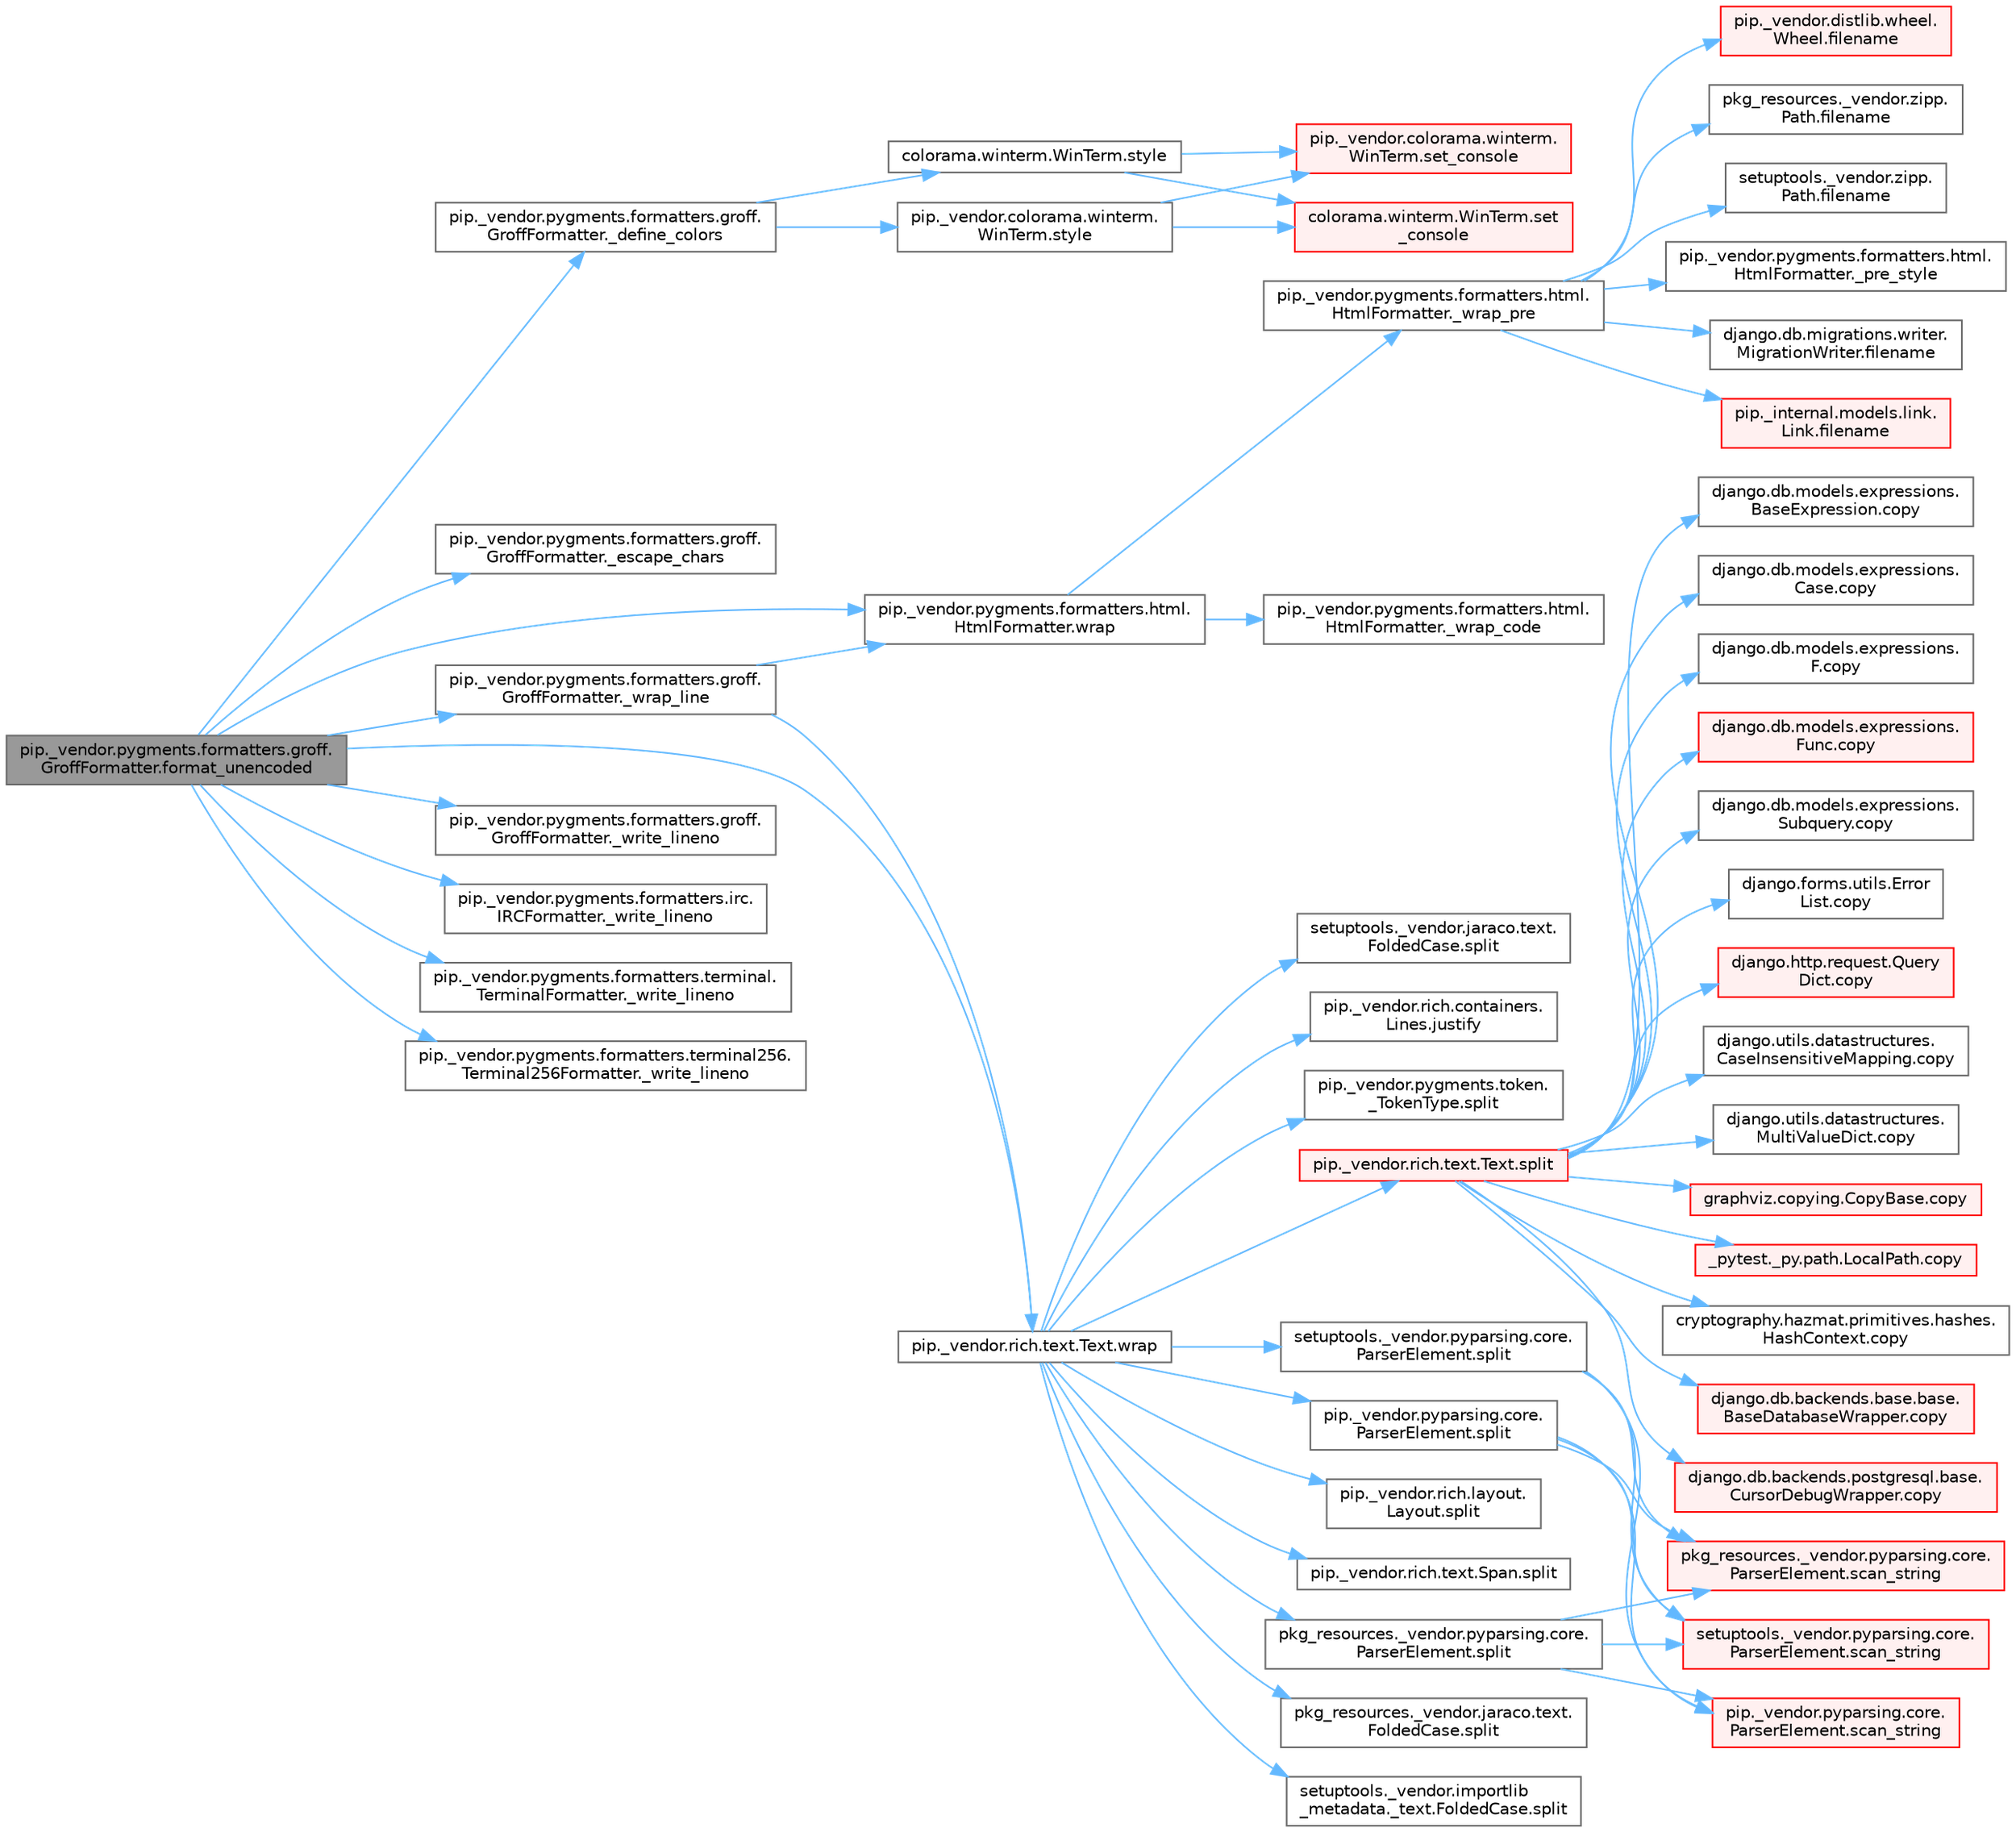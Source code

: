 digraph "pip._vendor.pygments.formatters.groff.GroffFormatter.format_unencoded"
{
 // LATEX_PDF_SIZE
  bgcolor="transparent";
  edge [fontname=Helvetica,fontsize=10,labelfontname=Helvetica,labelfontsize=10];
  node [fontname=Helvetica,fontsize=10,shape=box,height=0.2,width=0.4];
  rankdir="LR";
  Node1 [id="Node000001",label="pip._vendor.pygments.formatters.groff.\lGroffFormatter.format_unencoded",height=0.2,width=0.4,color="gray40", fillcolor="grey60", style="filled", fontcolor="black",tooltip=" "];
  Node1 -> Node2 [id="edge1_Node000001_Node000002",color="steelblue1",style="solid",tooltip=" "];
  Node2 [id="Node000002",label="pip._vendor.pygments.formatters.groff.\lGroffFormatter._define_colors",height=0.2,width=0.4,color="grey40", fillcolor="white", style="filled",URL="$classpip_1_1__vendor_1_1pygments_1_1formatters_1_1groff_1_1_groff_formatter.html#ac743d0e935021a3b071689ad513405bd",tooltip=" "];
  Node2 -> Node3 [id="edge2_Node000002_Node000003",color="steelblue1",style="solid",tooltip=" "];
  Node3 [id="Node000003",label="colorama.winterm.WinTerm.style",height=0.2,width=0.4,color="grey40", fillcolor="white", style="filled",URL="$classcolorama_1_1winterm_1_1_win_term.html#a506343ed97737721f4046d5e741a8b2c",tooltip=" "];
  Node3 -> Node4 [id="edge3_Node000003_Node000004",color="steelblue1",style="solid",tooltip=" "];
  Node4 [id="Node000004",label="colorama.winterm.WinTerm.set\l_console",height=0.2,width=0.4,color="red", fillcolor="#FFF0F0", style="filled",URL="$classcolorama_1_1winterm_1_1_win_term.html#af6dff6de729a3ee36986b1eaa71c6511",tooltip=" "];
  Node3 -> Node7 [id="edge4_Node000003_Node000007",color="steelblue1",style="solid",tooltip=" "];
  Node7 [id="Node000007",label="pip._vendor.colorama.winterm.\lWinTerm.set_console",height=0.2,width=0.4,color="red", fillcolor="#FFF0F0", style="filled",URL="$classpip_1_1__vendor_1_1colorama_1_1winterm_1_1_win_term.html#a08e789eea2bbcbc4a02c04f6a340e038",tooltip=" "];
  Node2 -> Node8 [id="edge5_Node000002_Node000008",color="steelblue1",style="solid",tooltip=" "];
  Node8 [id="Node000008",label="pip._vendor.colorama.winterm.\lWinTerm.style",height=0.2,width=0.4,color="grey40", fillcolor="white", style="filled",URL="$classpip_1_1__vendor_1_1colorama_1_1winterm_1_1_win_term.html#a942dc25f8c2ec982d2ff799ec02ec593",tooltip=" "];
  Node8 -> Node4 [id="edge6_Node000008_Node000004",color="steelblue1",style="solid",tooltip=" "];
  Node8 -> Node7 [id="edge7_Node000008_Node000007",color="steelblue1",style="solid",tooltip=" "];
  Node1 -> Node9 [id="edge8_Node000001_Node000009",color="steelblue1",style="solid",tooltip=" "];
  Node9 [id="Node000009",label="pip._vendor.pygments.formatters.groff.\lGroffFormatter._escape_chars",height=0.2,width=0.4,color="grey40", fillcolor="white", style="filled",URL="$classpip_1_1__vendor_1_1pygments_1_1formatters_1_1groff_1_1_groff_formatter.html#af5131db63d959a62940b4aab786f7915",tooltip=" "];
  Node1 -> Node10 [id="edge9_Node000001_Node000010",color="steelblue1",style="solid",tooltip=" "];
  Node10 [id="Node000010",label="pip._vendor.pygments.formatters.groff.\lGroffFormatter._wrap_line",height=0.2,width=0.4,color="grey40", fillcolor="white", style="filled",URL="$classpip_1_1__vendor_1_1pygments_1_1formatters_1_1groff_1_1_groff_formatter.html#aae3ca36de9a248c3cbe687eb0a4a5095",tooltip=" "];
  Node10 -> Node11 [id="edge10_Node000010_Node000011",color="steelblue1",style="solid",tooltip=" "];
  Node11 [id="Node000011",label="pip._vendor.pygments.formatters.html.\lHtmlFormatter.wrap",height=0.2,width=0.4,color="grey40", fillcolor="white", style="filled",URL="$classpip_1_1__vendor_1_1pygments_1_1formatters_1_1html_1_1_html_formatter.html#a84f7a3db7ec986e86c4491b0e5ac81a5",tooltip=" "];
  Node11 -> Node12 [id="edge11_Node000011_Node000012",color="steelblue1",style="solid",tooltip=" "];
  Node12 [id="Node000012",label="pip._vendor.pygments.formatters.html.\lHtmlFormatter._wrap_code",height=0.2,width=0.4,color="grey40", fillcolor="white", style="filled",URL="$classpip_1_1__vendor_1_1pygments_1_1formatters_1_1html_1_1_html_formatter.html#a792a350a89f050ad54f4d05e3c1a066e",tooltip=" "];
  Node11 -> Node13 [id="edge12_Node000011_Node000013",color="steelblue1",style="solid",tooltip=" "];
  Node13 [id="Node000013",label="pip._vendor.pygments.formatters.html.\lHtmlFormatter._wrap_pre",height=0.2,width=0.4,color="grey40", fillcolor="white", style="filled",URL="$classpip_1_1__vendor_1_1pygments_1_1formatters_1_1html_1_1_html_formatter.html#a1c0458f927ea36cdeec703ed0997feff",tooltip=" "];
  Node13 -> Node14 [id="edge13_Node000013_Node000014",color="steelblue1",style="solid",tooltip=" "];
  Node14 [id="Node000014",label="pip._vendor.pygments.formatters.html.\lHtmlFormatter._pre_style",height=0.2,width=0.4,color="grey40", fillcolor="white", style="filled",URL="$classpip_1_1__vendor_1_1pygments_1_1formatters_1_1html_1_1_html_formatter.html#a676cf0b1db083d0a7e870b523b7d3bd9",tooltip=" "];
  Node13 -> Node15 [id="edge14_Node000013_Node000015",color="steelblue1",style="solid",tooltip=" "];
  Node15 [id="Node000015",label="django.db.migrations.writer.\lMigrationWriter.filename",height=0.2,width=0.4,color="grey40", fillcolor="white", style="filled",URL="$classdjango_1_1db_1_1migrations_1_1writer_1_1_migration_writer.html#ae24480c1739a3664d744483f682558f6",tooltip=" "];
  Node13 -> Node16 [id="edge15_Node000013_Node000016",color="steelblue1",style="solid",tooltip=" "];
  Node16 [id="Node000016",label="pip._internal.models.link.\lLink.filename",height=0.2,width=0.4,color="red", fillcolor="#FFF0F0", style="filled",URL="$classpip_1_1__internal_1_1models_1_1link_1_1_link.html#a5fb02f5a5a42909c89a18745b74cf998",tooltip=" "];
  Node13 -> Node581 [id="edge16_Node000013_Node000581",color="steelblue1",style="solid",tooltip=" "];
  Node581 [id="Node000581",label="pip._vendor.distlib.wheel.\lWheel.filename",height=0.2,width=0.4,color="red", fillcolor="#FFF0F0", style="filled",URL="$classpip_1_1__vendor_1_1distlib_1_1wheel_1_1_wheel.html#a396687a6caff7584126f2dec111900fd",tooltip=" "];
  Node13 -> Node994 [id="edge17_Node000013_Node000994",color="steelblue1",style="solid",tooltip=" "];
  Node994 [id="Node000994",label="pkg_resources._vendor.zipp.\lPath.filename",height=0.2,width=0.4,color="grey40", fillcolor="white", style="filled",URL="$classpkg__resources_1_1__vendor_1_1zipp_1_1_path.html#a364eea0ac8419e712d546d032dd6cd86",tooltip=" "];
  Node13 -> Node995 [id="edge18_Node000013_Node000995",color="steelblue1",style="solid",tooltip=" "];
  Node995 [id="Node000995",label="setuptools._vendor.zipp.\lPath.filename",height=0.2,width=0.4,color="grey40", fillcolor="white", style="filled",URL="$classsetuptools_1_1__vendor_1_1zipp_1_1_path.html#a79fd7191e6fedef64bfc8367ffb48472",tooltip=" "];
  Node10 -> Node3576 [id="edge19_Node000010_Node003576",color="steelblue1",style="solid",tooltip=" "];
  Node3576 [id="Node003576",label="pip._vendor.rich.text.Text.wrap",height=0.2,width=0.4,color="grey40", fillcolor="white", style="filled",URL="$classpip_1_1__vendor_1_1rich_1_1text_1_1_text.html#a1b5e03c8ff260ff99dd5cbf8ff675dd1",tooltip=" "];
  Node3576 -> Node1238 [id="edge20_Node003576_Node001238",color="steelblue1",style="solid",tooltip=" "];
  Node1238 [id="Node001238",label="pip._vendor.rich.containers.\lLines.justify",height=0.2,width=0.4,color="grey40", fillcolor="white", style="filled",URL="$classpip_1_1__vendor_1_1rich_1_1containers_1_1_lines.html#a5f80a0db157422f46a10ee00254190f2",tooltip=" "];
  Node3576 -> Node3577 [id="edge21_Node003576_Node003577",color="steelblue1",style="solid",tooltip=" "];
  Node3577 [id="Node003577",label="pip._vendor.pygments.token.\l_TokenType.split",height=0.2,width=0.4,color="grey40", fillcolor="white", style="filled",URL="$classpip_1_1__vendor_1_1pygments_1_1token_1_1___token_type.html#a3d01a6c38f1541b83d8a50d6d26255f3",tooltip=" "];
  Node3576 -> Node3578 [id="edge22_Node003576_Node003578",color="steelblue1",style="solid",tooltip=" "];
  Node3578 [id="Node003578",label="pip._vendor.pyparsing.core.\lParserElement.split",height=0.2,width=0.4,color="grey40", fillcolor="white", style="filled",URL="$classpip_1_1__vendor_1_1pyparsing_1_1core_1_1_parser_element.html#a4d8b15e96c35f49dd311c05519c05b48",tooltip=" "];
  Node3578 -> Node3579 [id="edge23_Node003578_Node003579",color="steelblue1",style="solid",tooltip=" "];
  Node3579 [id="Node003579",label="pip._vendor.pyparsing.core.\lParserElement.scan_string",height=0.2,width=0.4,color="red", fillcolor="#FFF0F0", style="filled",URL="$classpip_1_1__vendor_1_1pyparsing_1_1core_1_1_parser_element.html#a0a066b31d55597f3b2ac426eab0ef7a8",tooltip=" "];
  Node3578 -> Node3639 [id="edge24_Node003578_Node003639",color="steelblue1",style="solid",tooltip=" "];
  Node3639 [id="Node003639",label="pkg_resources._vendor.pyparsing.core.\lParserElement.scan_string",height=0.2,width=0.4,color="red", fillcolor="#FFF0F0", style="filled",URL="$classpkg__resources_1_1__vendor_1_1pyparsing_1_1core_1_1_parser_element.html#a72c2c28e4b4d308fb917b19795da3b31",tooltip=" "];
  Node3578 -> Node3640 [id="edge25_Node003578_Node003640",color="steelblue1",style="solid",tooltip=" "];
  Node3640 [id="Node003640",label="setuptools._vendor.pyparsing.core.\lParserElement.scan_string",height=0.2,width=0.4,color="red", fillcolor="#FFF0F0", style="filled",URL="$classsetuptools_1_1__vendor_1_1pyparsing_1_1core_1_1_parser_element.html#a1e2aa4fc1e0debef9f876b7e1ccbfb62",tooltip=" "];
  Node3576 -> Node3641 [id="edge26_Node003576_Node003641",color="steelblue1",style="solid",tooltip=" "];
  Node3641 [id="Node003641",label="pip._vendor.rich.layout.\lLayout.split",height=0.2,width=0.4,color="grey40", fillcolor="white", style="filled",URL="$classpip_1_1__vendor_1_1rich_1_1layout_1_1_layout.html#aca76e57b5a022d85f95730f661a23984",tooltip=" "];
  Node3576 -> Node3642 [id="edge27_Node003576_Node003642",color="steelblue1",style="solid",tooltip=" "];
  Node3642 [id="Node003642",label="pip._vendor.rich.text.Span.split",height=0.2,width=0.4,color="grey40", fillcolor="white", style="filled",URL="$classpip_1_1__vendor_1_1rich_1_1text_1_1_span.html#a9c49dd58fd7dd923cabb50069550f1a5",tooltip=" "];
  Node3576 -> Node3643 [id="edge28_Node003576_Node003643",color="steelblue1",style="solid",tooltip=" "];
  Node3643 [id="Node003643",label="pip._vendor.rich.text.Text.split",height=0.2,width=0.4,color="red", fillcolor="#FFF0F0", style="filled",URL="$classpip_1_1__vendor_1_1rich_1_1text_1_1_text.html#a73ffa0adbe053fc8c7cca53e4ce32c7b",tooltip=" "];
  Node3643 -> Node2294 [id="edge29_Node003643_Node002294",color="steelblue1",style="solid",tooltip=" "];
  Node2294 [id="Node002294",label="_pytest._py.path.LocalPath.copy",height=0.2,width=0.4,color="red", fillcolor="#FFF0F0", style="filled",URL="$class__pytest_1_1__py_1_1path_1_1_local_path.html#a9eeecae0b90a7147e6bf23d6ea8fc6c0",tooltip=" "];
  Node3643 -> Node2351 [id="edge30_Node003643_Node002351",color="steelblue1",style="solid",tooltip=" "];
  Node2351 [id="Node002351",label="cryptography.hazmat.primitives.hashes.\lHashContext.copy",height=0.2,width=0.4,color="grey40", fillcolor="white", style="filled",URL="$classcryptography_1_1hazmat_1_1primitives_1_1hashes_1_1_hash_context.html#a9f9b30a47684d469cfdc3db7a7261ea1",tooltip=" "];
  Node3643 -> Node2352 [id="edge31_Node003643_Node002352",color="steelblue1",style="solid",tooltip=" "];
  Node2352 [id="Node002352",label="django.db.backends.base.base.\lBaseDatabaseWrapper.copy",height=0.2,width=0.4,color="red", fillcolor="#FFF0F0", style="filled",URL="$classdjango_1_1db_1_1backends_1_1base_1_1base_1_1_base_database_wrapper.html#a655ed3d049ec9c35530e8819d28fdc62",tooltip=" "];
  Node3643 -> Node2353 [id="edge32_Node003643_Node002353",color="steelblue1",style="solid",tooltip=" "];
  Node2353 [id="Node002353",label="django.db.backends.postgresql.base.\lCursorDebugWrapper.copy",height=0.2,width=0.4,color="red", fillcolor="#FFF0F0", style="filled",URL="$classdjango_1_1db_1_1backends_1_1postgresql_1_1base_1_1_cursor_debug_wrapper.html#a35ca6cc5e6e9ba970c3c3f7469be22ef",tooltip=" "];
  Node3643 -> Node2355 [id="edge33_Node003643_Node002355",color="steelblue1",style="solid",tooltip=" "];
  Node2355 [id="Node002355",label="django.db.models.expressions.\lBaseExpression.copy",height=0.2,width=0.4,color="grey40", fillcolor="white", style="filled",URL="$classdjango_1_1db_1_1models_1_1expressions_1_1_base_expression.html#aeeb404c3f264e4a520308bad3b41fabf",tooltip=" "];
  Node3643 -> Node2356 [id="edge34_Node003643_Node002356",color="steelblue1",style="solid",tooltip=" "];
  Node2356 [id="Node002356",label="django.db.models.expressions.\lCase.copy",height=0.2,width=0.4,color="grey40", fillcolor="white", style="filled",URL="$classdjango_1_1db_1_1models_1_1expressions_1_1_case.html#a98cff87cf380bd54d7c21cb381c64daf",tooltip=" "];
  Node3643 -> Node2357 [id="edge35_Node003643_Node002357",color="steelblue1",style="solid",tooltip=" "];
  Node2357 [id="Node002357",label="django.db.models.expressions.\lF.copy",height=0.2,width=0.4,color="grey40", fillcolor="white", style="filled",URL="$classdjango_1_1db_1_1models_1_1expressions_1_1_f.html#a58698f9a53ce3133f53d1602cc551e1b",tooltip=" "];
  Node3643 -> Node2358 [id="edge36_Node003643_Node002358",color="steelblue1",style="solid",tooltip=" "];
  Node2358 [id="Node002358",label="django.db.models.expressions.\lFunc.copy",height=0.2,width=0.4,color="red", fillcolor="#FFF0F0", style="filled",URL="$classdjango_1_1db_1_1models_1_1expressions_1_1_func.html#a6883d18f5aeb4398d367e841e6e21671",tooltip=" "];
  Node3643 -> Node2359 [id="edge37_Node003643_Node002359",color="steelblue1",style="solid",tooltip=" "];
  Node2359 [id="Node002359",label="django.db.models.expressions.\lSubquery.copy",height=0.2,width=0.4,color="grey40", fillcolor="white", style="filled",URL="$classdjango_1_1db_1_1models_1_1expressions_1_1_subquery.html#a59363e529ff37aa5c16a09b76e6e6bf9",tooltip=" "];
  Node3643 -> Node2360 [id="edge38_Node003643_Node002360",color="steelblue1",style="solid",tooltip=" "];
  Node2360 [id="Node002360",label="django.forms.utils.Error\lList.copy",height=0.2,width=0.4,color="grey40", fillcolor="white", style="filled",URL="$classdjango_1_1forms_1_1utils_1_1_error_list.html#a46176c1849362dd93ea227cfec28d1ff",tooltip=" "];
  Node3643 -> Node2361 [id="edge39_Node003643_Node002361",color="steelblue1",style="solid",tooltip=" "];
  Node2361 [id="Node002361",label="django.http.request.Query\lDict.copy",height=0.2,width=0.4,color="red", fillcolor="#FFF0F0", style="filled",URL="$classdjango_1_1http_1_1request_1_1_query_dict.html#ada9e4956e62868c5587b9ffde7b358b5",tooltip=" "];
  Node3643 -> Node2533 [id="edge40_Node003643_Node002533",color="steelblue1",style="solid",tooltip=" "];
  Node2533 [id="Node002533",label="django.utils.datastructures.\lCaseInsensitiveMapping.copy",height=0.2,width=0.4,color="grey40", fillcolor="white", style="filled",URL="$classdjango_1_1utils_1_1datastructures_1_1_case_insensitive_mapping.html#a89e52f7d943ef70ee9e2731a1bb25084",tooltip=" "];
  Node3643 -> Node2534 [id="edge41_Node003643_Node002534",color="steelblue1",style="solid",tooltip=" "];
  Node2534 [id="Node002534",label="django.utils.datastructures.\lMultiValueDict.copy",height=0.2,width=0.4,color="grey40", fillcolor="white", style="filled",URL="$classdjango_1_1utils_1_1datastructures_1_1_multi_value_dict.html#aa04a15080bb2af3ac7cc3f4791a54786",tooltip=" "];
  Node3643 -> Node2535 [id="edge42_Node003643_Node002535",color="steelblue1",style="solid",tooltip=" "];
  Node2535 [id="Node002535",label="graphviz.copying.CopyBase.copy",height=0.2,width=0.4,color="red", fillcolor="#FFF0F0", style="filled",URL="$classgraphviz_1_1copying_1_1_copy_base.html#a2f81c0dd9b8d1f25d9aebacfdb5ee284",tooltip=" "];
  Node3576 -> Node3644 [id="edge43_Node003576_Node003644",color="steelblue1",style="solid",tooltip=" "];
  Node3644 [id="Node003644",label="pkg_resources._vendor.jaraco.text.\lFoldedCase.split",height=0.2,width=0.4,color="grey40", fillcolor="white", style="filled",URL="$classpkg__resources_1_1__vendor_1_1jaraco_1_1text_1_1_folded_case.html#a7b2b09e9b0ef614fdfd9c63d50391546",tooltip=" "];
  Node3576 -> Node3645 [id="edge44_Node003576_Node003645",color="steelblue1",style="solid",tooltip=" "];
  Node3645 [id="Node003645",label="pkg_resources._vendor.pyparsing.core.\lParserElement.split",height=0.2,width=0.4,color="grey40", fillcolor="white", style="filled",URL="$classpkg__resources_1_1__vendor_1_1pyparsing_1_1core_1_1_parser_element.html#a194801602eaab7fd2483d6a6ef7335b7",tooltip=" "];
  Node3645 -> Node3579 [id="edge45_Node003645_Node003579",color="steelblue1",style="solid",tooltip=" "];
  Node3645 -> Node3639 [id="edge46_Node003645_Node003639",color="steelblue1",style="solid",tooltip=" "];
  Node3645 -> Node3640 [id="edge47_Node003645_Node003640",color="steelblue1",style="solid",tooltip=" "];
  Node3576 -> Node3646 [id="edge48_Node003576_Node003646",color="steelblue1",style="solid",tooltip=" "];
  Node3646 [id="Node003646",label="setuptools._vendor.importlib\l_metadata._text.FoldedCase.split",height=0.2,width=0.4,color="grey40", fillcolor="white", style="filled",URL="$classsetuptools_1_1__vendor_1_1importlib__metadata_1_1__text_1_1_folded_case.html#ad11fea50bf332e1e3b18e9afcba1e968",tooltip=" "];
  Node3576 -> Node3647 [id="edge49_Node003576_Node003647",color="steelblue1",style="solid",tooltip=" "];
  Node3647 [id="Node003647",label="setuptools._vendor.jaraco.text.\lFoldedCase.split",height=0.2,width=0.4,color="grey40", fillcolor="white", style="filled",URL="$classsetuptools_1_1__vendor_1_1jaraco_1_1text_1_1_folded_case.html#aea9c3fb382726e07c6bec7f3eee21f27",tooltip=" "];
  Node3576 -> Node3648 [id="edge50_Node003576_Node003648",color="steelblue1",style="solid",tooltip=" "];
  Node3648 [id="Node003648",label="setuptools._vendor.pyparsing.core.\lParserElement.split",height=0.2,width=0.4,color="grey40", fillcolor="white", style="filled",URL="$classsetuptools_1_1__vendor_1_1pyparsing_1_1core_1_1_parser_element.html#a851b91f91735a7984ff943924b8f5e53",tooltip=" "];
  Node3648 -> Node3579 [id="edge51_Node003648_Node003579",color="steelblue1",style="solid",tooltip=" "];
  Node3648 -> Node3639 [id="edge52_Node003648_Node003639",color="steelblue1",style="solid",tooltip=" "];
  Node3648 -> Node3640 [id="edge53_Node003648_Node003640",color="steelblue1",style="solid",tooltip=" "];
  Node1 -> Node3650 [id="edge54_Node000001_Node003650",color="steelblue1",style="solid",tooltip=" "];
  Node3650 [id="Node003650",label="pip._vendor.pygments.formatters.groff.\lGroffFormatter._write_lineno",height=0.2,width=0.4,color="grey40", fillcolor="white", style="filled",URL="$classpip_1_1__vendor_1_1pygments_1_1formatters_1_1groff_1_1_groff_formatter.html#aab8621f221ddc61e8e2835e238241c23",tooltip=" "];
  Node1 -> Node3651 [id="edge55_Node000001_Node003651",color="steelblue1",style="solid",tooltip=" "];
  Node3651 [id="Node003651",label="pip._vendor.pygments.formatters.irc.\lIRCFormatter._write_lineno",height=0.2,width=0.4,color="grey40", fillcolor="white", style="filled",URL="$classpip_1_1__vendor_1_1pygments_1_1formatters_1_1irc_1_1_i_r_c_formatter.html#ae946f70206350aa32534095b20c46553",tooltip=" "];
  Node1 -> Node3652 [id="edge56_Node000001_Node003652",color="steelblue1",style="solid",tooltip=" "];
  Node3652 [id="Node003652",label="pip._vendor.pygments.formatters.terminal.\lTerminalFormatter._write_lineno",height=0.2,width=0.4,color="grey40", fillcolor="white", style="filled",URL="$classpip_1_1__vendor_1_1pygments_1_1formatters_1_1terminal_1_1_terminal_formatter.html#aba1bd344671c2a72253e76a7175f12a3",tooltip=" "];
  Node1 -> Node3653 [id="edge57_Node000001_Node003653",color="steelblue1",style="solid",tooltip=" "];
  Node3653 [id="Node003653",label="pip._vendor.pygments.formatters.terminal256.\lTerminal256Formatter._write_lineno",height=0.2,width=0.4,color="grey40", fillcolor="white", style="filled",URL="$classpip_1_1__vendor_1_1pygments_1_1formatters_1_1terminal256_1_1_terminal256_formatter.html#af68d715cbee568516a8db31ebedb0780",tooltip=" "];
  Node1 -> Node11 [id="edge58_Node000001_Node000011",color="steelblue1",style="solid",tooltip=" "];
  Node1 -> Node3576 [id="edge59_Node000001_Node003576",color="steelblue1",style="solid",tooltip=" "];
}
